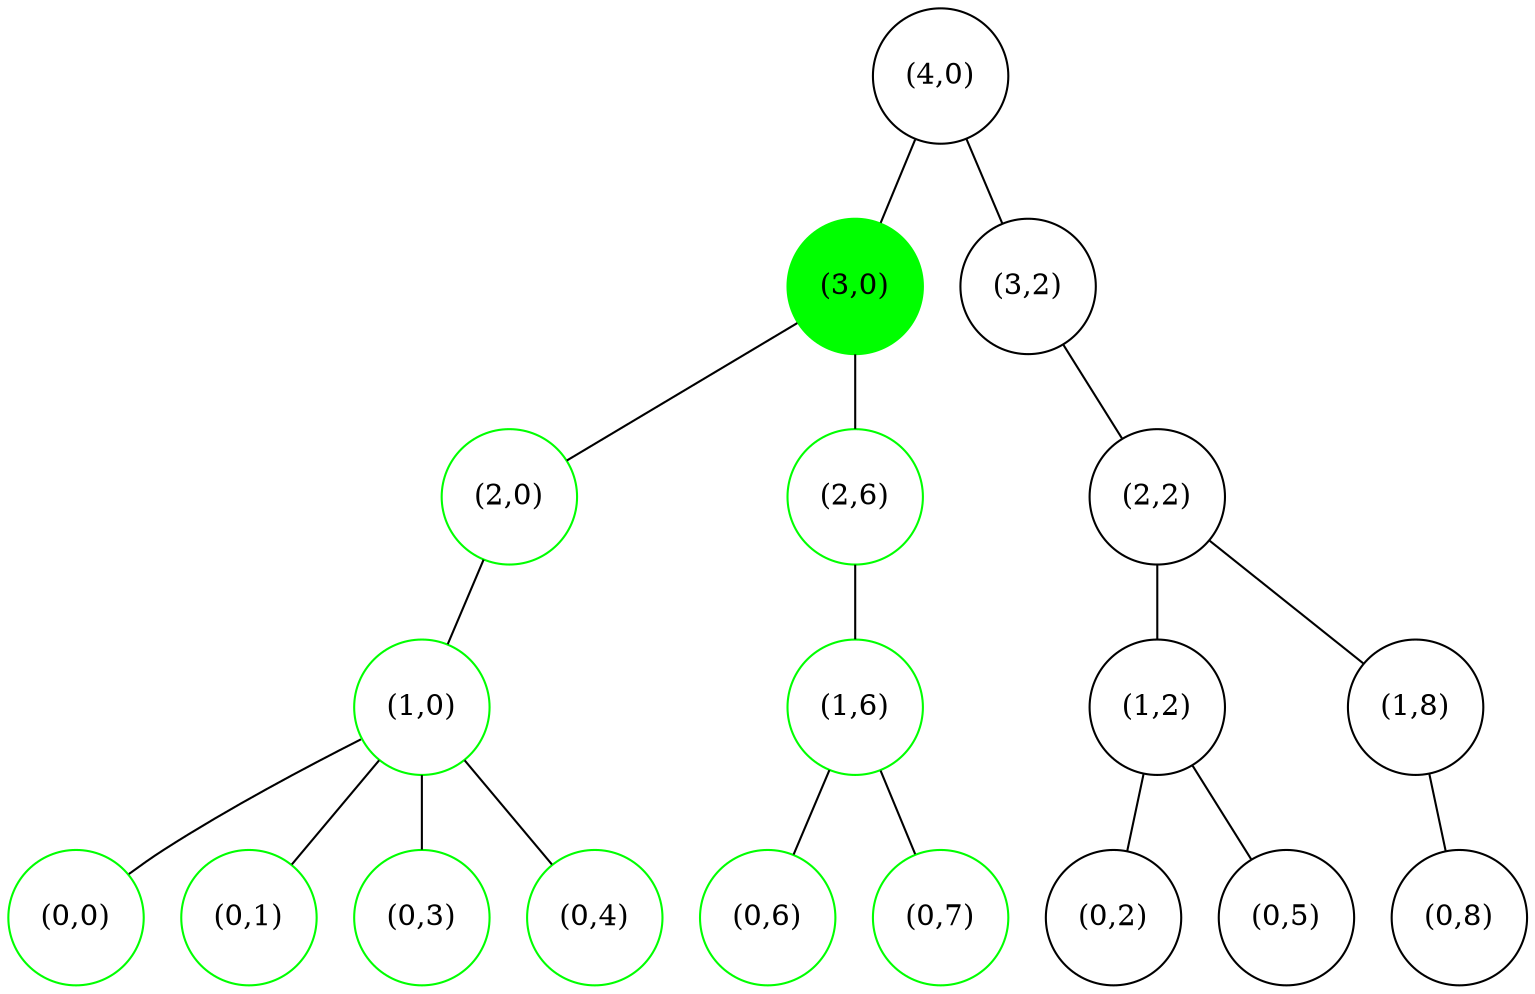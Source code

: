 graph
{
	node [shape=circle, style=filled, label=""];

	n4_0 [label="(4,0)", fillcolor="white"];
	n3_0 [label="(3,0)", color="green", fillcolor="green"];
	n3_2 [label="(3,2)", fillcolor="white"];
	n2_0 [label="(2,0)", color="green", fillcolor="white"];
	n2_2 [label="(2,2)", fillcolor="white"];
	n2_6 [label="(2,6)", color="green", fillcolor="white"];
	n1_0 [label="(1,0)", color="green", fillcolor="white"];
	n1_2 [label="(1,2)", fillcolor="white"];
	n1_6 [label="(1,6)", color="green", fillcolor="white"];
	n1_8 [label="(1,8)", fillcolor="white"];
	n0_0 [label="(0,0)", color="green", fillcolor="white"];
	n0_1 [label="(0,1)", color="green", fillcolor="white"];
	n0_2 [label="(0,2)", fillcolor="white"];
	n0_3 [label="(0,3)", color="green", fillcolor="white"];
	n0_4 [label="(0,4)", color="green", fillcolor="white"];
	n0_5 [label="(0,5)", fillcolor="white"];
	n0_6 [label="(0,6)", color="green", fillcolor="white"];
	n0_7 [label="(0,7)", color="green", fillcolor="white"];
	n0_8 [label="(0,8)", fillcolor="white"];

	n4_0 -- n3_0;
	n4_0 -- n3_2;
	n3_0 -- n2_0;
	n3_2 -- n2_2;
	n3_0 -- n2_6;
	n2_0 -- n1_0;
	n2_2 -- n1_2;
	n2_6 -- n1_6;
	n2_2 -- n1_8;
	n1_0 -- n0_0;
	n1_0 -- n0_1;
	n1_2 -- n0_2;
	n1_0 -- n0_3;
	n1_0 -- n0_4;
	n1_2 -- n0_5;
	n1_6 -- n0_6;
	n1_6 -- n0_7;
	n1_8 -- n0_8;
}
